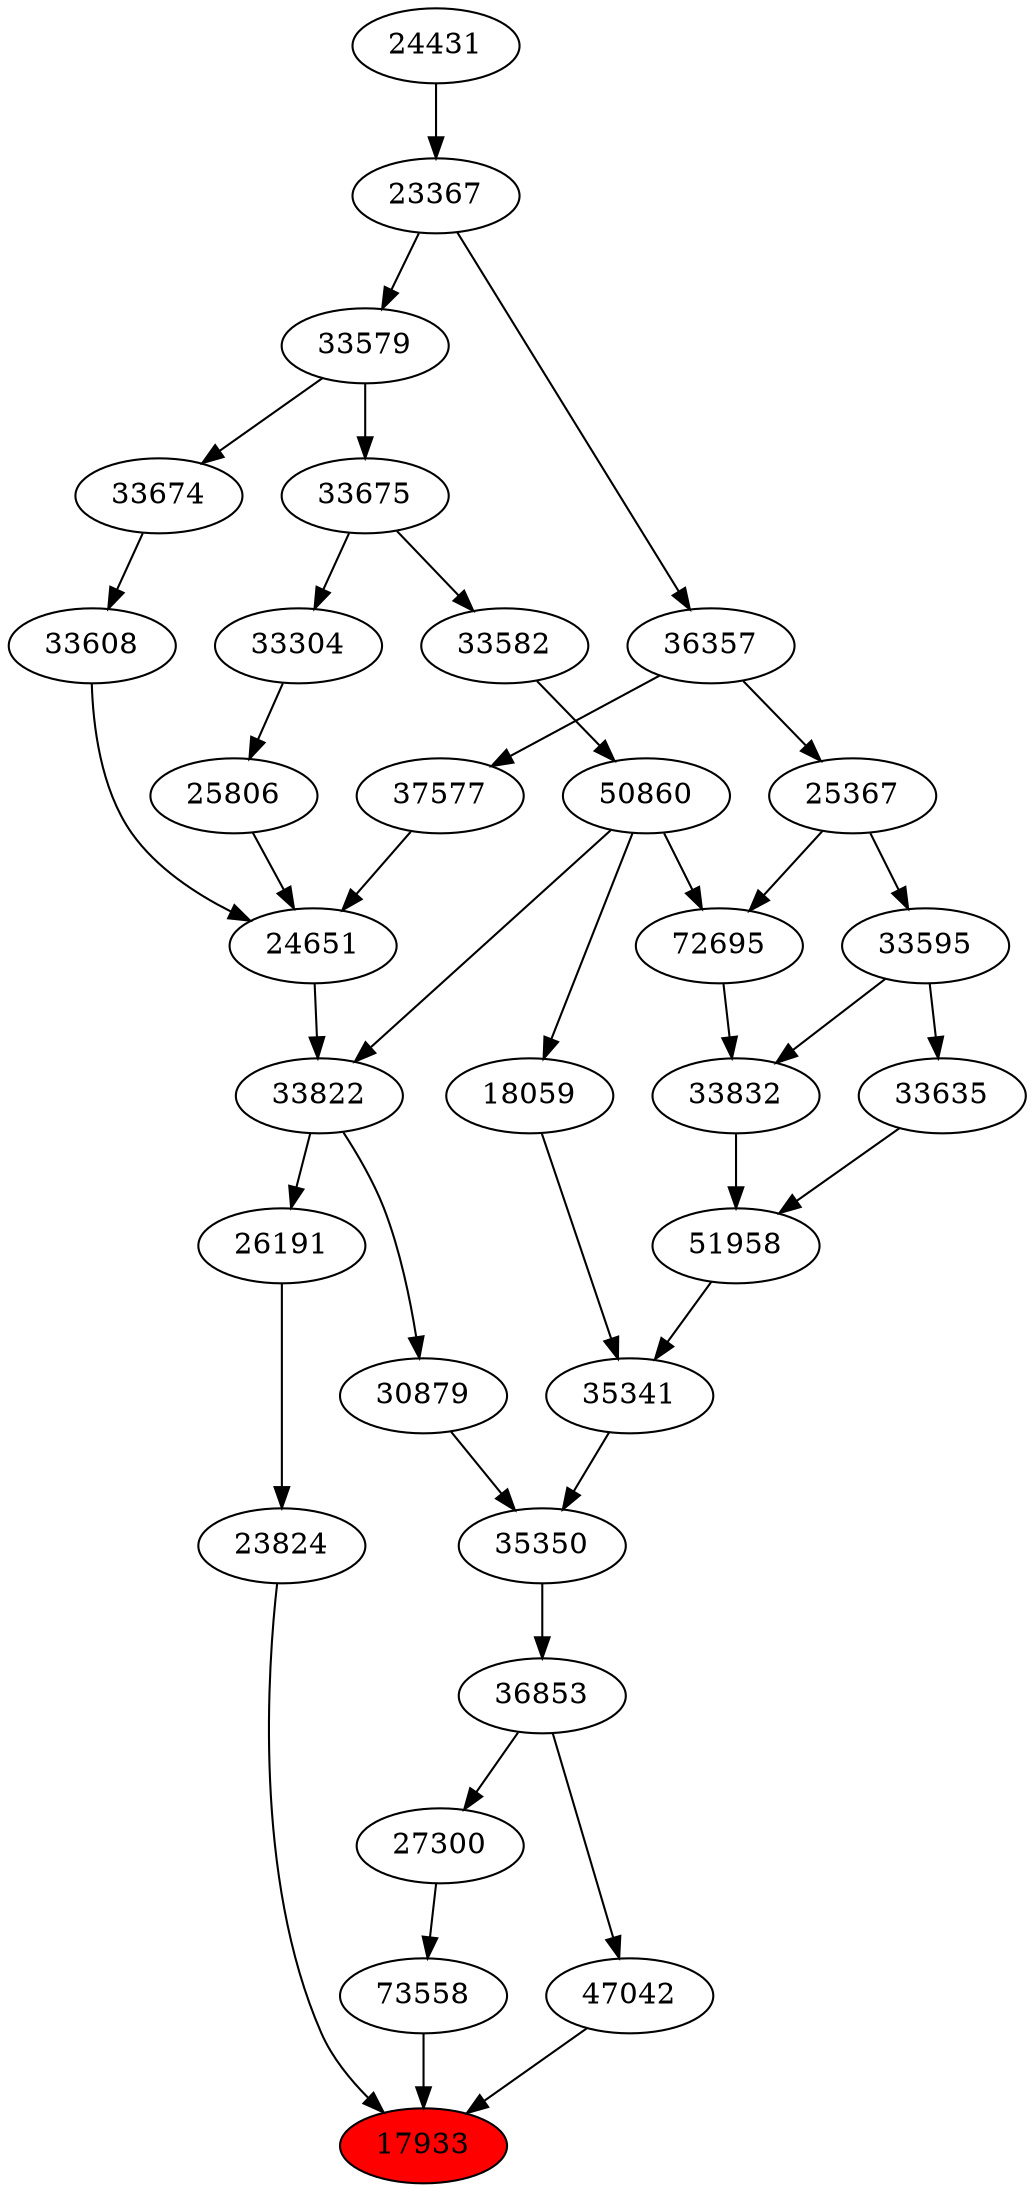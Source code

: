 strict digraph{ 
17933 [label="17933" fillcolor=red style=filled]
47042 -> 17933
73558 -> 17933
23824 -> 17933
47042 [label="47042"]
36853 -> 47042
73558 [label="73558"]
27300 -> 73558
23824 [label="23824"]
26191 -> 23824
36853 [label="36853"]
35350 -> 36853
27300 [label="27300"]
36853 -> 27300
26191 [label="26191"]
33822 -> 26191
35350 [label="35350"]
30879 -> 35350
35341 -> 35350
33822 [label="33822"]
24651 -> 33822
50860 -> 33822
30879 [label="30879"]
33822 -> 30879
35341 [label="35341"]
51958 -> 35341
18059 -> 35341
24651 [label="24651"]
25806 -> 24651
33608 -> 24651
37577 -> 24651
50860 [label="50860"]
33582 -> 50860
51958 [label="51958"]
33832 -> 51958
33635 -> 51958
18059 [label="18059"]
50860 -> 18059
25806 [label="25806"]
33304 -> 25806
33608 [label="33608"]
33674 -> 33608
37577 [label="37577"]
36357 -> 37577
33582 [label="33582"]
33675 -> 33582
33832 [label="33832"]
72695 -> 33832
33595 -> 33832
33635 [label="33635"]
33595 -> 33635
33304 [label="33304"]
33675 -> 33304
33674 [label="33674"]
33579 -> 33674
36357 [label="36357"]
23367 -> 36357
33675 [label="33675"]
33579 -> 33675
72695 [label="72695"]
50860 -> 72695
25367 -> 72695
33595 [label="33595"]
25367 -> 33595
33579 [label="33579"]
23367 -> 33579
23367 [label="23367"]
24431 -> 23367
25367 [label="25367"]
36357 -> 25367
24431 [label="24431"]
}